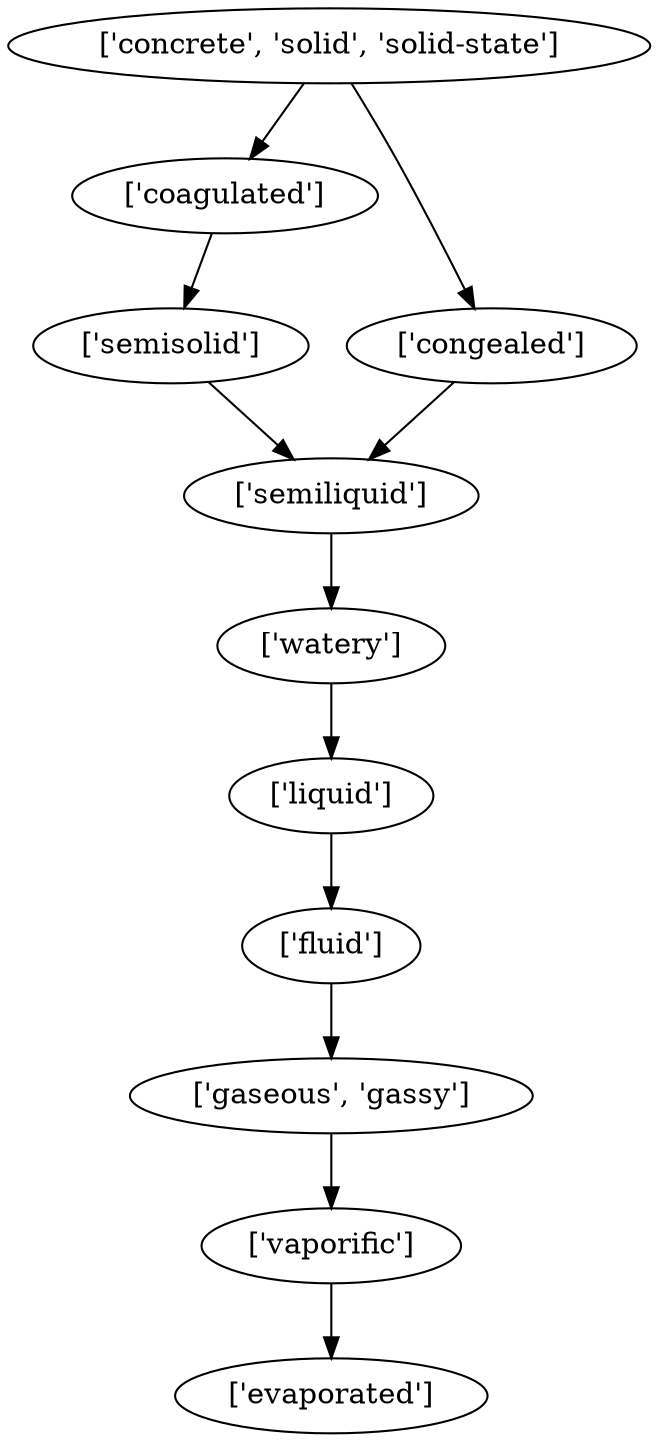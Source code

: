 strict digraph  {
	"['liquid']" -> "['fluid']";
	"['fluid']" -> "['gaseous', 'gassy']";
	"['concrete', 'solid', 'solid-state']" -> "['coagulated']";
	"['concrete', 'solid', 'solid-state']" -> "['congealed']";
	"['coagulated']" -> "['semisolid']";
	"['congealed']" -> "['semiliquid']";
	"['semiliquid']" -> "['watery']";
	"['watery']" -> "['liquid']";
	"['gaseous', 'gassy']" -> "['vaporific']";
	"['semisolid']" -> "['semiliquid']";
	"['vaporific']" -> "['evaporated']";
}

